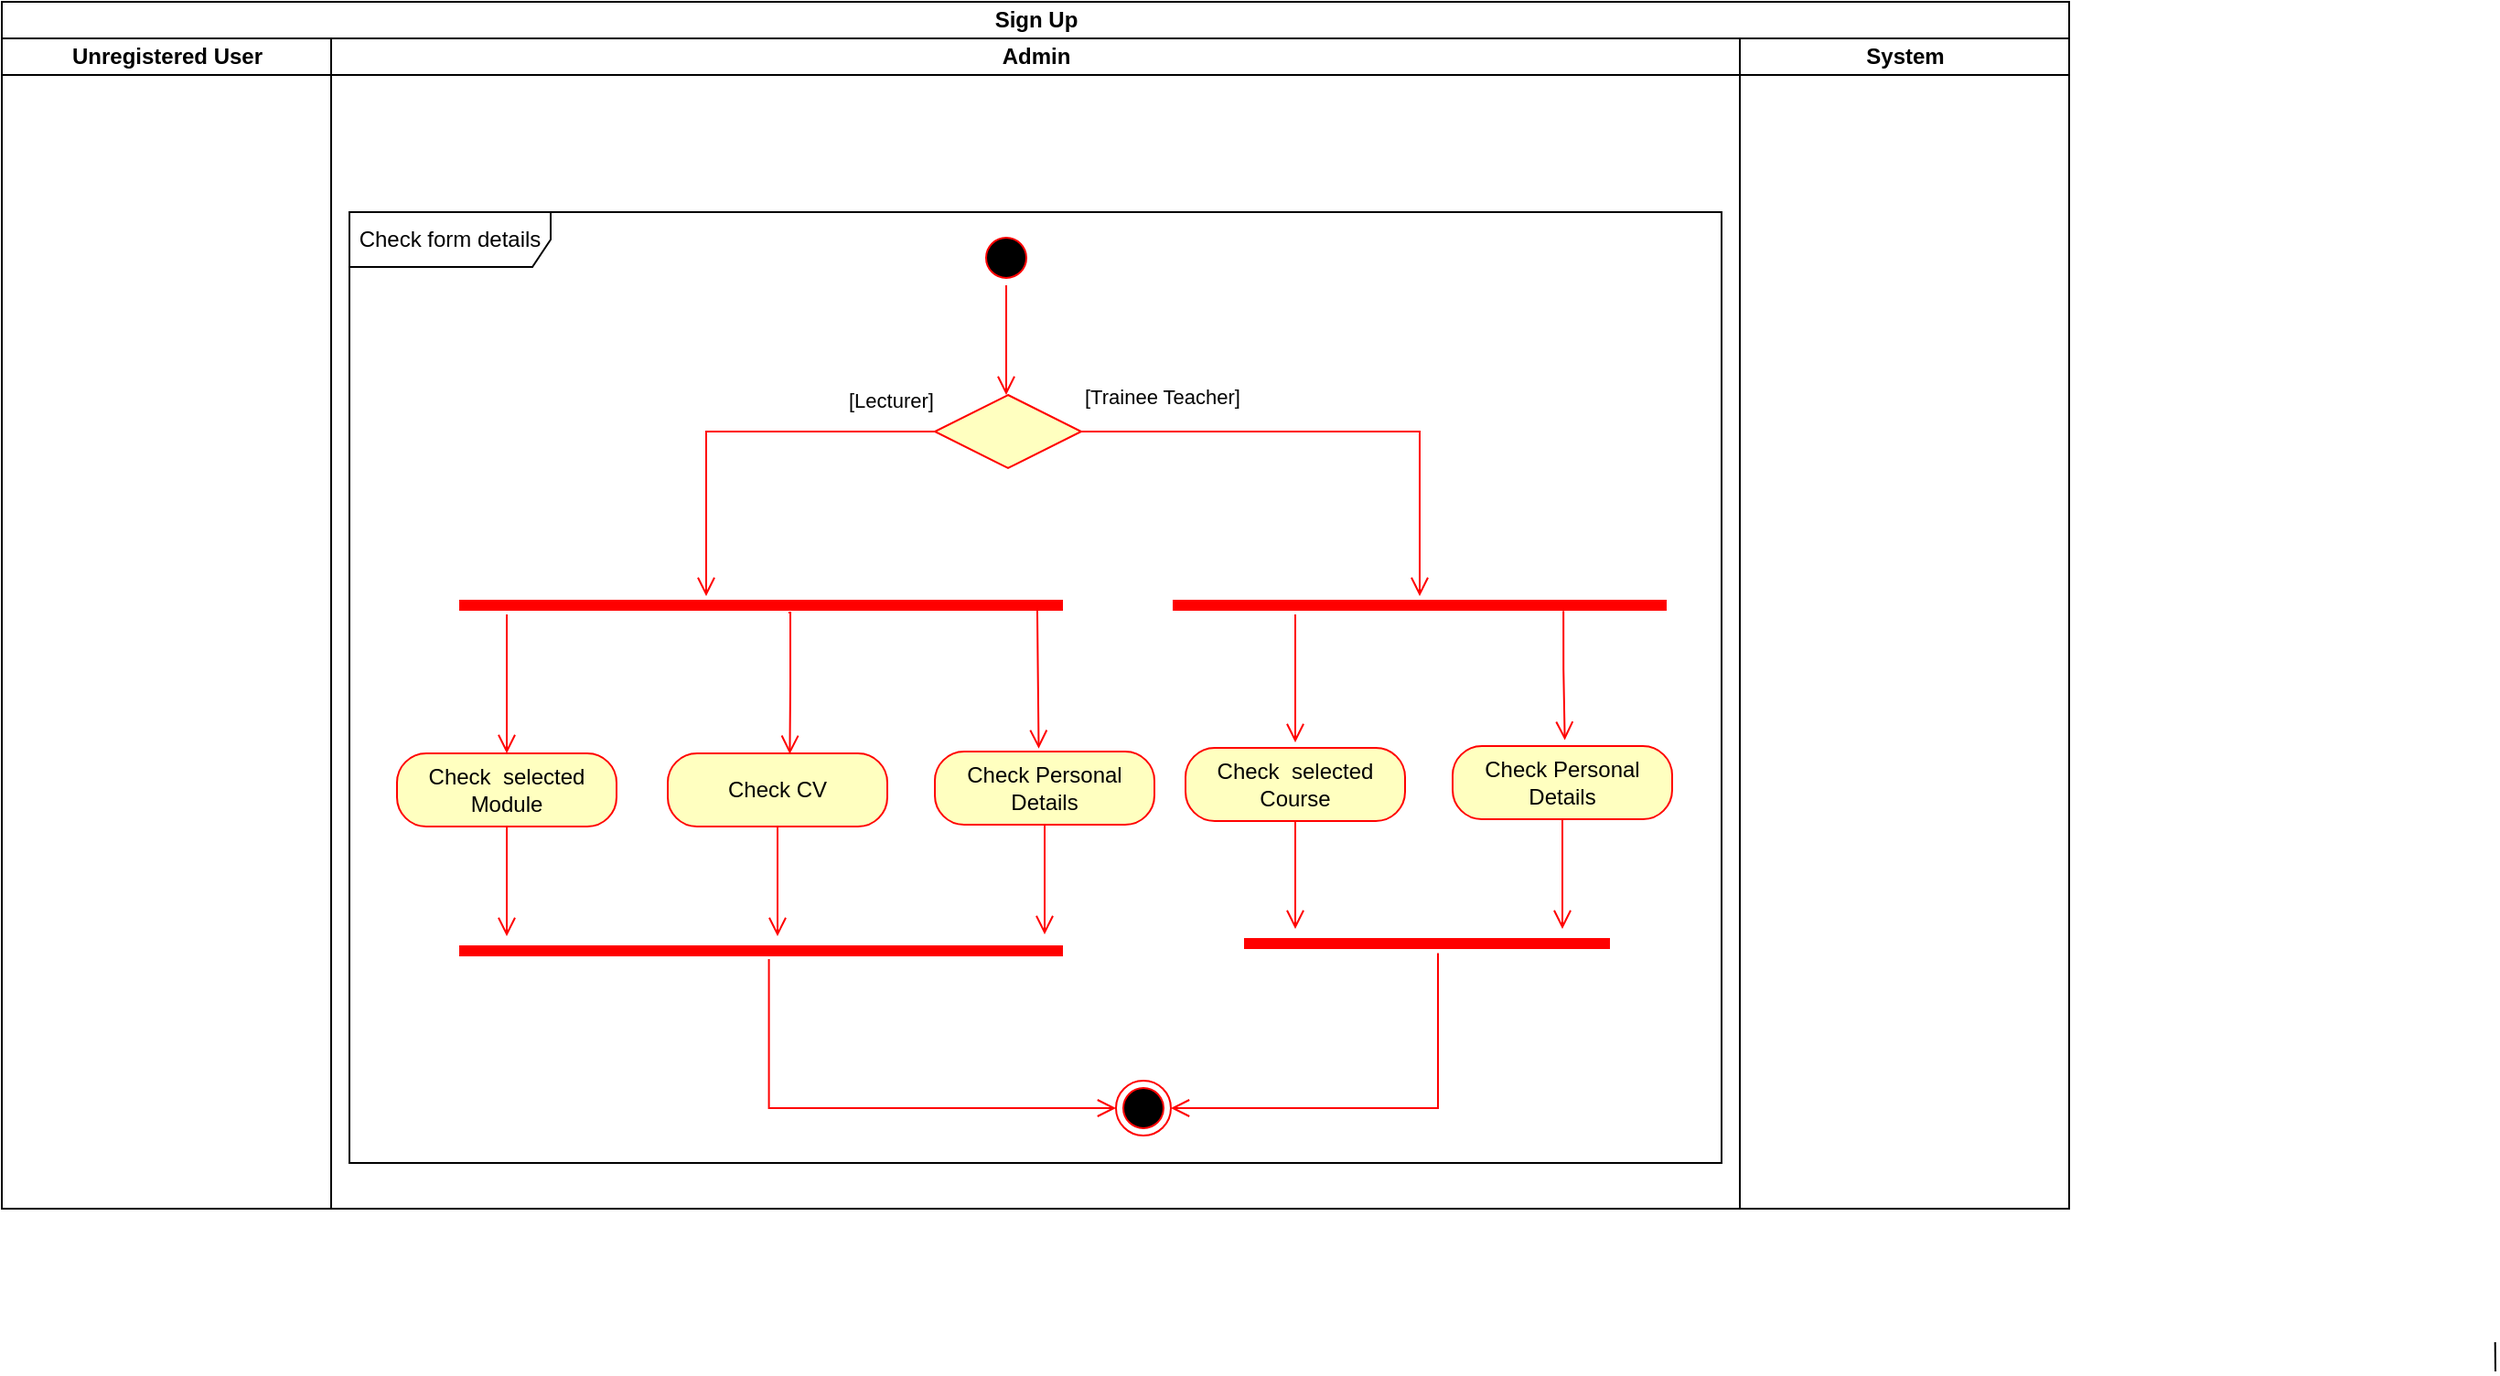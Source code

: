 <mxfile version="21.3.4" type="device">
  <diagram name="Page-1" id="Rn30V9LT4goVMZbr3MII">
    <mxGraphModel dx="1434" dy="822" grid="1" gridSize="10" guides="1" tooltips="1" connect="1" arrows="1" fold="1" page="1" pageScale="1" pageWidth="827" pageHeight="1169" math="0" shadow="0">
      <root>
        <mxCell id="0" />
        <mxCell id="1" parent="0" />
        <mxCell id="T8Uv4oPCRrsvSY-ZDlu5-1" value="Sign Up" style="swimlane;childLayout=stackLayout;resizeParent=1;resizeParentMax=0;startSize=20;html=1;" vertex="1" parent="1">
          <mxGeometry x="230.0" y="180" width="1130" height="660" as="geometry" />
        </mxCell>
        <mxCell id="T8Uv4oPCRrsvSY-ZDlu5-62" value="Unregistered User" style="swimlane;startSize=20;html=1;" vertex="1" parent="T8Uv4oPCRrsvSY-ZDlu5-1">
          <mxGeometry y="20" width="180" height="640" as="geometry" />
        </mxCell>
        <mxCell id="T8Uv4oPCRrsvSY-ZDlu5-18" value="Admin" style="swimlane;startSize=20;html=1;" vertex="1" parent="T8Uv4oPCRrsvSY-ZDlu5-1">
          <mxGeometry x="180" y="20" width="770" height="640" as="geometry" />
        </mxCell>
        <mxCell id="T8Uv4oPCRrsvSY-ZDlu5-84" value="" style="ellipse;html=1;shape=startState;fillColor=#000000;strokeColor=#ff0000;" vertex="1" parent="T8Uv4oPCRrsvSY-ZDlu5-18">
          <mxGeometry x="354.0" y="105" width="30" height="30" as="geometry" />
        </mxCell>
        <mxCell id="T8Uv4oPCRrsvSY-ZDlu5-85" value="" style="edgeStyle=orthogonalEdgeStyle;html=1;verticalAlign=bottom;endArrow=open;endSize=8;strokeColor=#ff0000;rounded=0;" edge="1" parent="T8Uv4oPCRrsvSY-ZDlu5-18">
          <mxGeometry relative="1" as="geometry">
            <mxPoint x="369.0" y="195" as="targetPoint" />
            <mxPoint x="369.0" y="135" as="sourcePoint" />
          </mxGeometry>
        </mxCell>
        <mxCell id="T8Uv4oPCRrsvSY-ZDlu5-86" value="" style="shape=line;html=1;strokeWidth=6;strokeColor=#ff0000;" vertex="1" parent="T8Uv4oPCRrsvSY-ZDlu5-18">
          <mxGeometry x="70.0" y="305" width="330" height="10" as="geometry" />
        </mxCell>
        <mxCell id="T8Uv4oPCRrsvSY-ZDlu5-87" value="" style="edgeStyle=orthogonalEdgeStyle;html=1;verticalAlign=bottom;endArrow=open;endSize=8;strokeColor=#ff0000;rounded=0;entryX=0.5;entryY=0;entryDx=0;entryDy=0;" edge="1" parent="T8Uv4oPCRrsvSY-ZDlu5-18" target="T8Uv4oPCRrsvSY-ZDlu5-88">
          <mxGeometry relative="1" as="geometry">
            <mxPoint x="70.0" y="350" as="targetPoint" />
            <mxPoint x="96.0" y="315" as="sourcePoint" />
            <Array as="points">
              <mxPoint x="96.0" y="335" />
              <mxPoint x="96.0" y="335" />
            </Array>
          </mxGeometry>
        </mxCell>
        <mxCell id="T8Uv4oPCRrsvSY-ZDlu5-88" value="Check&amp;nbsp; selected Module" style="rounded=1;whiteSpace=wrap;html=1;arcSize=40;fontColor=#000000;fillColor=#ffffc0;strokeColor=#ff0000;" vertex="1" parent="T8Uv4oPCRrsvSY-ZDlu5-18">
          <mxGeometry x="36.0" y="391" width="120" height="40" as="geometry" />
        </mxCell>
        <mxCell id="T8Uv4oPCRrsvSY-ZDlu5-89" value="" style="edgeStyle=orthogonalEdgeStyle;html=1;verticalAlign=bottom;endArrow=open;endSize=8;strokeColor=#ff0000;rounded=0;" edge="1" parent="T8Uv4oPCRrsvSY-ZDlu5-18" source="T8Uv4oPCRrsvSY-ZDlu5-88">
          <mxGeometry relative="1" as="geometry">
            <mxPoint x="96.0" y="491" as="targetPoint" />
          </mxGeometry>
        </mxCell>
        <mxCell id="T8Uv4oPCRrsvSY-ZDlu5-90" value="Check CV" style="rounded=1;whiteSpace=wrap;html=1;arcSize=40;fontColor=#000000;fillColor=#ffffc0;strokeColor=#ff0000;" vertex="1" parent="T8Uv4oPCRrsvSY-ZDlu5-18">
          <mxGeometry x="184.0" y="391" width="120" height="40" as="geometry" />
        </mxCell>
        <mxCell id="T8Uv4oPCRrsvSY-ZDlu5-91" value="" style="edgeStyle=orthogonalEdgeStyle;html=1;verticalAlign=bottom;endArrow=open;endSize=8;strokeColor=#ff0000;rounded=0;" edge="1" parent="T8Uv4oPCRrsvSY-ZDlu5-18" source="T8Uv4oPCRrsvSY-ZDlu5-90">
          <mxGeometry relative="1" as="geometry">
            <mxPoint x="244.0" y="491" as="targetPoint" />
          </mxGeometry>
        </mxCell>
        <mxCell id="T8Uv4oPCRrsvSY-ZDlu5-92" value="" style="rhombus;whiteSpace=wrap;html=1;fontColor=#000000;fillColor=#ffffc0;strokeColor=#ff0000;" vertex="1" parent="T8Uv4oPCRrsvSY-ZDlu5-18">
          <mxGeometry x="330.0" y="195" width="80" height="40" as="geometry" />
        </mxCell>
        <mxCell id="T8Uv4oPCRrsvSY-ZDlu5-93" value="[Trainee Teacher]" style="edgeStyle=orthogonalEdgeStyle;html=1;align=left;verticalAlign=bottom;endArrow=open;endSize=8;strokeColor=#ff0000;rounded=0;" edge="1" parent="T8Uv4oPCRrsvSY-ZDlu5-18" source="T8Uv4oPCRrsvSY-ZDlu5-92" target="T8Uv4oPCRrsvSY-ZDlu5-98">
          <mxGeometry x="-1" y="10" relative="1" as="geometry">
            <mxPoint x="510.0" y="215" as="targetPoint" />
            <mxPoint as="offset" />
          </mxGeometry>
        </mxCell>
        <mxCell id="T8Uv4oPCRrsvSY-ZDlu5-94" value="[Lecturer]" style="edgeStyle=orthogonalEdgeStyle;html=1;align=left;verticalAlign=top;endArrow=open;endSize=8;strokeColor=#ff0000;rounded=0;" edge="1" parent="T8Uv4oPCRrsvSY-ZDlu5-18" source="T8Uv4oPCRrsvSY-ZDlu5-92">
          <mxGeometry x="-0.54" y="-30" relative="1" as="geometry">
            <mxPoint x="205.0" y="305" as="targetPoint" />
            <Array as="points">
              <mxPoint x="205.0" y="215" />
            </Array>
            <mxPoint as="offset" />
          </mxGeometry>
        </mxCell>
        <mxCell id="T8Uv4oPCRrsvSY-ZDlu5-95" value="" style="shape=line;html=1;strokeWidth=6;strokeColor=#ff0000;" vertex="1" parent="T8Uv4oPCRrsvSY-ZDlu5-18">
          <mxGeometry x="70.0" y="494" width="330" height="10" as="geometry" />
        </mxCell>
        <mxCell id="T8Uv4oPCRrsvSY-ZDlu5-96" value="" style="edgeStyle=orthogonalEdgeStyle;html=1;verticalAlign=bottom;endArrow=open;endSize=8;strokeColor=#ff0000;rounded=0;entryX=0;entryY=0.5;entryDx=0;entryDy=0;exitX=0.513;exitY=0.954;exitDx=0;exitDy=0;exitPerimeter=0;" edge="1" parent="T8Uv4oPCRrsvSY-ZDlu5-18" source="T8Uv4oPCRrsvSY-ZDlu5-95" target="T8Uv4oPCRrsvSY-ZDlu5-97">
          <mxGeometry relative="1" as="geometry">
            <mxPoint x="194.0" y="570" as="targetPoint" />
          </mxGeometry>
        </mxCell>
        <mxCell id="T8Uv4oPCRrsvSY-ZDlu5-97" value="" style="ellipse;html=1;shape=endState;fillColor=#000000;strokeColor=#ff0000;" vertex="1" parent="T8Uv4oPCRrsvSY-ZDlu5-18">
          <mxGeometry x="429.0" y="570" width="30" height="30" as="geometry" />
        </mxCell>
        <mxCell id="T8Uv4oPCRrsvSY-ZDlu5-98" value="" style="shape=line;html=1;strokeWidth=6;strokeColor=#ff0000;" vertex="1" parent="T8Uv4oPCRrsvSY-ZDlu5-18">
          <mxGeometry x="460.0" y="305" width="270" height="10" as="geometry" />
        </mxCell>
        <mxCell id="T8Uv4oPCRrsvSY-ZDlu5-99" value="" style="edgeStyle=orthogonalEdgeStyle;html=1;verticalAlign=bottom;endArrow=open;endSize=8;strokeColor=#ff0000;rounded=0;" edge="1" parent="T8Uv4oPCRrsvSY-ZDlu5-18">
          <mxGeometry relative="1" as="geometry">
            <mxPoint x="527.0" y="385" as="targetPoint" />
            <mxPoint x="527.0" y="315" as="sourcePoint" />
            <Array as="points">
              <mxPoint x="527.0" y="355" />
              <mxPoint x="527.0" y="355" />
            </Array>
          </mxGeometry>
        </mxCell>
        <mxCell id="T8Uv4oPCRrsvSY-ZDlu5-100" value="Check&amp;nbsp; selected Course" style="rounded=1;whiteSpace=wrap;html=1;arcSize=40;fontColor=#000000;fillColor=#ffffc0;strokeColor=#ff0000;" vertex="1" parent="T8Uv4oPCRrsvSY-ZDlu5-18">
          <mxGeometry x="467.0" y="388" width="120" height="40" as="geometry" />
        </mxCell>
        <mxCell id="T8Uv4oPCRrsvSY-ZDlu5-101" value="" style="edgeStyle=orthogonalEdgeStyle;html=1;verticalAlign=bottom;endArrow=open;endSize=8;strokeColor=#ff0000;rounded=0;" edge="1" parent="T8Uv4oPCRrsvSY-ZDlu5-18" source="T8Uv4oPCRrsvSY-ZDlu5-100">
          <mxGeometry relative="1" as="geometry">
            <mxPoint x="527.0" y="487" as="targetPoint" />
          </mxGeometry>
        </mxCell>
        <mxCell id="T8Uv4oPCRrsvSY-ZDlu5-102" value="Check Personal Details" style="rounded=1;whiteSpace=wrap;html=1;arcSize=40;fontColor=#000000;fillColor=#ffffc0;strokeColor=#ff0000;" vertex="1" parent="T8Uv4oPCRrsvSY-ZDlu5-18">
          <mxGeometry x="613.0" y="387" width="120" height="40" as="geometry" />
        </mxCell>
        <mxCell id="T8Uv4oPCRrsvSY-ZDlu5-103" value="" style="edgeStyle=orthogonalEdgeStyle;html=1;verticalAlign=bottom;endArrow=open;endSize=8;strokeColor=#ff0000;rounded=0;" edge="1" parent="T8Uv4oPCRrsvSY-ZDlu5-18" source="T8Uv4oPCRrsvSY-ZDlu5-102">
          <mxGeometry relative="1" as="geometry">
            <mxPoint x="673.0" y="487" as="targetPoint" />
          </mxGeometry>
        </mxCell>
        <mxCell id="T8Uv4oPCRrsvSY-ZDlu5-104" value="" style="shape=line;html=1;strokeWidth=6;strokeColor=#ff0000;" vertex="1" parent="T8Uv4oPCRrsvSY-ZDlu5-18">
          <mxGeometry x="499.0" y="490" width="200" height="10" as="geometry" />
        </mxCell>
        <mxCell id="T8Uv4oPCRrsvSY-ZDlu5-105" value="" style="edgeStyle=orthogonalEdgeStyle;html=1;verticalAlign=bottom;endArrow=open;endSize=8;strokeColor=#ff0000;rounded=0;entryX=1;entryY=0.5;entryDx=0;entryDy=0;exitX=0.53;exitY=1.021;exitDx=0;exitDy=0;exitPerimeter=0;" edge="1" parent="T8Uv4oPCRrsvSY-ZDlu5-18" source="T8Uv4oPCRrsvSY-ZDlu5-104" target="T8Uv4oPCRrsvSY-ZDlu5-97">
          <mxGeometry relative="1" as="geometry">
            <mxPoint x="599.0" y="570" as="targetPoint" />
          </mxGeometry>
        </mxCell>
        <mxCell id="T8Uv4oPCRrsvSY-ZDlu5-106" value="Check Personal Details" style="rounded=1;whiteSpace=wrap;html=1;arcSize=40;fontColor=#000000;fillColor=#ffffc0;strokeColor=#ff0000;" vertex="1" parent="T8Uv4oPCRrsvSY-ZDlu5-18">
          <mxGeometry x="330.0" y="390" width="120" height="40" as="geometry" />
        </mxCell>
        <mxCell id="T8Uv4oPCRrsvSY-ZDlu5-107" value="" style="edgeStyle=orthogonalEdgeStyle;html=1;verticalAlign=bottom;endArrow=open;endSize=8;strokeColor=#ff0000;rounded=0;" edge="1" parent="T8Uv4oPCRrsvSY-ZDlu5-18" source="T8Uv4oPCRrsvSY-ZDlu5-106">
          <mxGeometry relative="1" as="geometry">
            <mxPoint x="390.0" y="490" as="targetPoint" />
          </mxGeometry>
        </mxCell>
        <mxCell id="T8Uv4oPCRrsvSY-ZDlu5-108" value="" style="edgeStyle=orthogonalEdgeStyle;html=1;verticalAlign=bottom;endArrow=open;endSize=8;strokeColor=#ff0000;rounded=0;entryX=0.556;entryY=0.01;entryDx=0;entryDy=0;entryPerimeter=0;" edge="1" parent="T8Uv4oPCRrsvSY-ZDlu5-18" target="T8Uv4oPCRrsvSY-ZDlu5-90">
          <mxGeometry relative="1" as="geometry">
            <mxPoint x="240.0" y="365" as="targetPoint" />
            <mxPoint x="250.0" y="314" as="sourcePoint" />
            <Array as="points">
              <mxPoint x="251.0" y="314" />
              <mxPoint x="251.0" y="353" />
            </Array>
          </mxGeometry>
        </mxCell>
        <mxCell id="T8Uv4oPCRrsvSY-ZDlu5-109" value="" style="edgeStyle=orthogonalEdgeStyle;html=1;verticalAlign=bottom;endArrow=open;endSize=8;strokeColor=#ff0000;rounded=0;exitX=0.963;exitY=0.713;exitDx=0;exitDy=0;exitPerimeter=0;entryX=0.473;entryY=-0.04;entryDx=0;entryDy=0;entryPerimeter=0;" edge="1" parent="T8Uv4oPCRrsvSY-ZDlu5-18" source="T8Uv4oPCRrsvSY-ZDlu5-86" target="T8Uv4oPCRrsvSY-ZDlu5-106">
          <mxGeometry relative="1" as="geometry">
            <mxPoint x="386.0" y="385" as="targetPoint" />
            <mxPoint x="280.0" y="314" as="sourcePoint" />
            <Array as="points">
              <mxPoint x="386.0" y="315" />
              <mxPoint x="387.0" y="315" />
            </Array>
          </mxGeometry>
        </mxCell>
        <mxCell id="T8Uv4oPCRrsvSY-ZDlu5-110" value="" style="edgeStyle=orthogonalEdgeStyle;html=1;verticalAlign=bottom;endArrow=open;endSize=8;strokeColor=#ff0000;rounded=0;exitX=0.791;exitY=0.808;exitDx=0;exitDy=0;exitPerimeter=0;entryX=0.511;entryY=-0.081;entryDx=0;entryDy=0;entryPerimeter=0;" edge="1" parent="T8Uv4oPCRrsvSY-ZDlu5-18" source="T8Uv4oPCRrsvSY-ZDlu5-98" target="T8Uv4oPCRrsvSY-ZDlu5-102">
          <mxGeometry relative="1" as="geometry">
            <mxPoint x="674.0" y="375" as="targetPoint" />
            <mxPoint x="527.0" y="315" as="sourcePoint" />
            <Array as="points">
              <mxPoint x="674.0" y="345" />
              <mxPoint x="674.0" y="345" />
            </Array>
          </mxGeometry>
        </mxCell>
        <mxCell id="T8Uv4oPCRrsvSY-ZDlu5-111" value="Check form details" style="shape=umlFrame;whiteSpace=wrap;html=1;pointerEvents=0;width=110;height=30;" vertex="1" parent="T8Uv4oPCRrsvSY-ZDlu5-18">
          <mxGeometry x="10.0" y="95" width="750" height="520" as="geometry" />
        </mxCell>
        <mxCell id="T8Uv4oPCRrsvSY-ZDlu5-35" value="System" style="swimlane;startSize=20;html=1;" vertex="1" parent="T8Uv4oPCRrsvSY-ZDlu5-1">
          <mxGeometry x="950" y="20" width="180" height="640" as="geometry" />
        </mxCell>
        <mxCell id="T8Uv4oPCRrsvSY-ZDlu5-42" value="" style="endArrow=none;html=1;rounded=0;strokeWidth=1;entryX=-0.598;entryY=0.51;entryDx=0;entryDy=0;entryPerimeter=0;" edge="1" parent="T8Uv4oPCRrsvSY-ZDlu5-35">
          <mxGeometry width="50" height="50" relative="1" as="geometry">
            <mxPoint x="413.0" y="729" as="sourcePoint" />
            <mxPoint x="412.84" y="713.02" as="targetPoint" />
          </mxGeometry>
        </mxCell>
      </root>
    </mxGraphModel>
  </diagram>
</mxfile>
